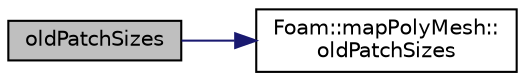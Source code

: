 digraph "oldPatchSizes"
{
  bgcolor="transparent";
  edge [fontname="Helvetica",fontsize="10",labelfontname="Helvetica",labelfontsize="10"];
  node [fontname="Helvetica",fontsize="10",shape=record];
  rankdir="LR";
  Node275 [label="oldPatchSizes",height=0.2,width=0.4,color="black", fillcolor="grey75", style="filled", fontcolor="black"];
  Node275 -> Node276 [color="midnightblue",fontsize="10",style="solid",fontname="Helvetica"];
  Node276 [label="Foam::mapPolyMesh::\loldPatchSizes",height=0.2,width=0.4,color="black",URL="$a28541.html#aed5d8790c8611bccade59a509a845de3",tooltip="Return list of the old patch sizes. "];
}
